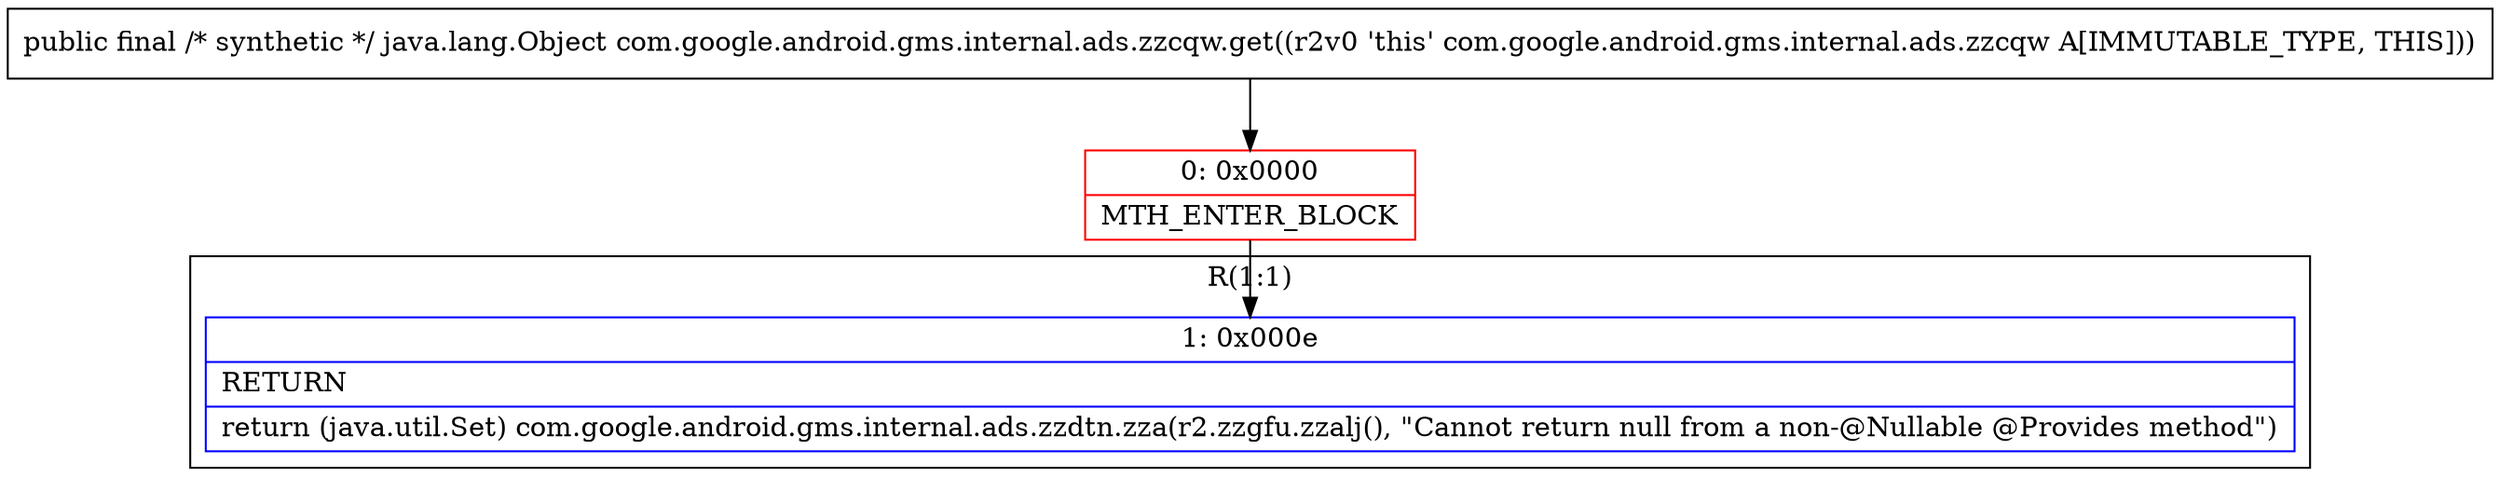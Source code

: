 digraph "CFG forcom.google.android.gms.internal.ads.zzcqw.get()Ljava\/lang\/Object;" {
subgraph cluster_Region_1714898005 {
label = "R(1:1)";
node [shape=record,color=blue];
Node_1 [shape=record,label="{1\:\ 0x000e|RETURN\l|return (java.util.Set) com.google.android.gms.internal.ads.zzdtn.zza(r2.zzgfu.zzalj(), \"Cannot return null from a non\-@Nullable @Provides method\")\l}"];
}
Node_0 [shape=record,color=red,label="{0\:\ 0x0000|MTH_ENTER_BLOCK\l}"];
MethodNode[shape=record,label="{public final \/* synthetic *\/ java.lang.Object com.google.android.gms.internal.ads.zzcqw.get((r2v0 'this' com.google.android.gms.internal.ads.zzcqw A[IMMUTABLE_TYPE, THIS])) }"];
MethodNode -> Node_0;
Node_0 -> Node_1;
}

